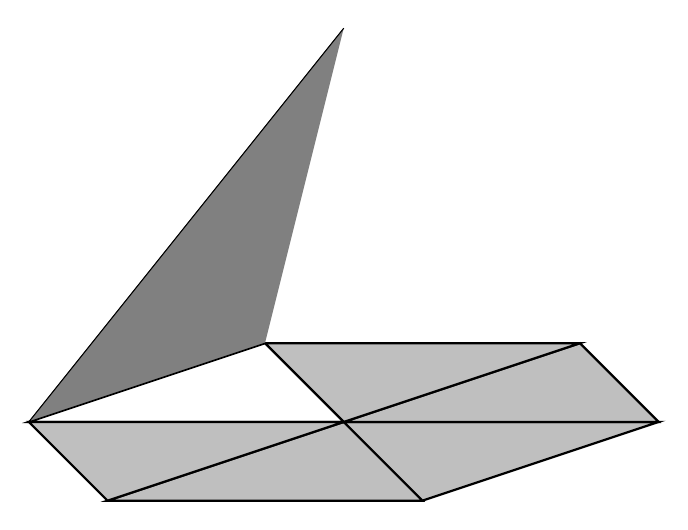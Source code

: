 \begin{tikzpicture}

% Define coordinates for vertices
\coordinate (A) at (0,0);
\coordinate (B) at (4,0);
\coordinate (C) at (7,1);
\coordinate (D) at (6,2);
\coordinate (E) at (2,2);
\coordinate (F) at (-1,1);
\coordinate (P) at (3,1);
\coordinate (Q) at (3,6);

% Draw triangles
\draw[thick,fill={gray!50}] (A) -- (B) -- (P) -- cycle;
\draw[thick,fill={gray!50}] (B) -- (C) -- (P) -- cycle;
\draw[thick,fill={gray!50}] (C) -- (D) -- (P) -- cycle;
\draw[thick,fill={gray!50}] (D) -- (E) -- (P) -- cycle;
\draw[thick] (E) -- (F) -- (P) -- cycle;
\draw[thick,fill={gray!50}] (F) -- (A) -- (P) -- cycle;

% Draw the shape function
\draw[fill={gray}] (E) -- (F) -- (Q);

\end{tikzpicture}

%%% Local Variables:
%%% mode: latex
%%% TeX-master: "linear-hat"
%%% End:
